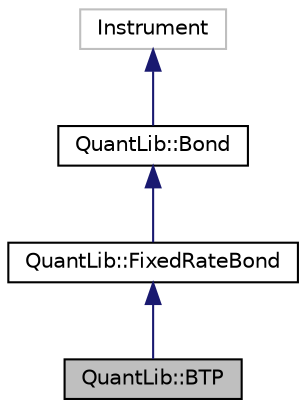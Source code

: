 digraph "QuantLib::BTP"
{
  edge [fontname="Helvetica",fontsize="10",labelfontname="Helvetica",labelfontsize="10"];
  node [fontname="Helvetica",fontsize="10",shape=record];
  Node1 [label="QuantLib::BTP",height=0.2,width=0.4,color="black", fillcolor="grey75", style="filled", fontcolor="black"];
  Node2 -> Node1 [dir="back",color="midnightblue",fontsize="10",style="solid"];
  Node2 [label="QuantLib::FixedRateBond",height=0.2,width=0.4,color="black", fillcolor="white", style="filled",URL="$class_quant_lib_1_1_fixed_rate_bond.html",tooltip="fixed-rate bond "];
  Node3 -> Node2 [dir="back",color="midnightblue",fontsize="10",style="solid"];
  Node3 [label="QuantLib::Bond",height=0.2,width=0.4,color="black", fillcolor="white", style="filled",URL="$class_quant_lib_1_1_bond.html",tooltip="Base bond class. "];
  Node4 -> Node3 [dir="back",color="midnightblue",fontsize="10",style="solid"];
  Node4 [label="Instrument",height=0.2,width=0.4,color="grey75", fillcolor="white", style="filled"];
}
